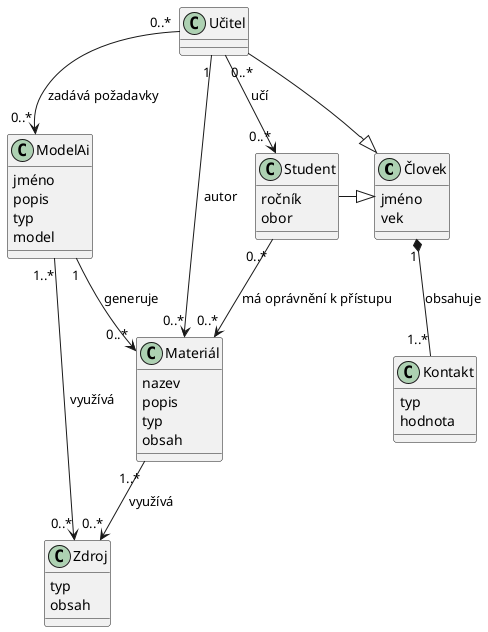 @startuml

class Človek {
  jméno
  vek
}

class Kontakt {
  typ
  hodnota
}

class Učitel {
}

class Student {
    ročník
    obor
}
class ModelAi {
  jméno
  popis
  typ
  model
}

class Materiál {
  nazev
  popis
  typ
  obsah
}

class Zdroj {
  typ
  obsah
}

Učitel -r-|> Človek
Student -r-|> Človek
Človek "1" *-- "1..*" Kontakt: obsahuje


Učitel "1" --> "0..*" Materiál : autor
Učitel "0..*" --> "0..*" Student : učí
Student "0..*" --> "0..*" Materiál: má oprávnění k přístupu
Učitel "0..*" --> "0..*" ModelAi : zadává požadavky

ModelAi "1"  --> "0..*" Materiál : generuje
Materiál "1..*" --> "0..*" Zdroj : využívá
ModelAi "1..*" --> "0..*" Zdroj : využívá
@enduml
###člověk
Lidská bytost, která se zajímá o učení za pomocí modely Ai.

###kontakt
Způsob jakým je člověk kontaktován.

###učitel
Člověk který učí studenty.

###student
Osoba která se učí od učitele.

###modelAi
Model umělé inteligence, který generuje materiály pro studenty za dozoru učitele.

###materiál
Věc která je vytvořena modelem AI a je určena pro studenty.

###zdroj
Informace, kterou modelAi využije, při vytváření materiálů.
